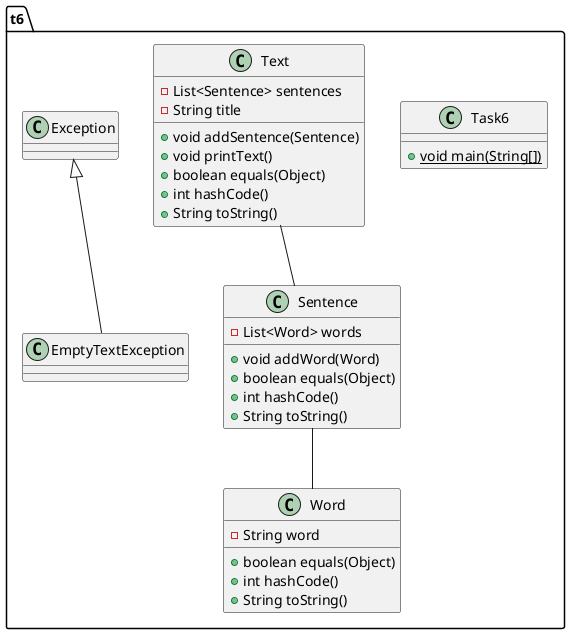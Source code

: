 @startuml
class t6.Task6 {
+ {static} void main(String[])
}
class t6.Word {
- String word
+ boolean equals(Object)
+ int hashCode()
+ String toString()
}
class t6.Sentence {
- List<Word> words
+ void addWord(Word)
+ boolean equals(Object)
+ int hashCode()
+ String toString()
}
class t6.Text {
- List<Sentence> sentences
- String title
+ void addSentence(Sentence)
+ void printText()
+ boolean equals(Object)
+ int hashCode()
+ String toString()
}
class t6.EmptyTextException {
}


t6.Exception <|-- t6.EmptyTextException
t6.Sentence -- t6.Word
t6.Text -- t6.Sentence
@enduml